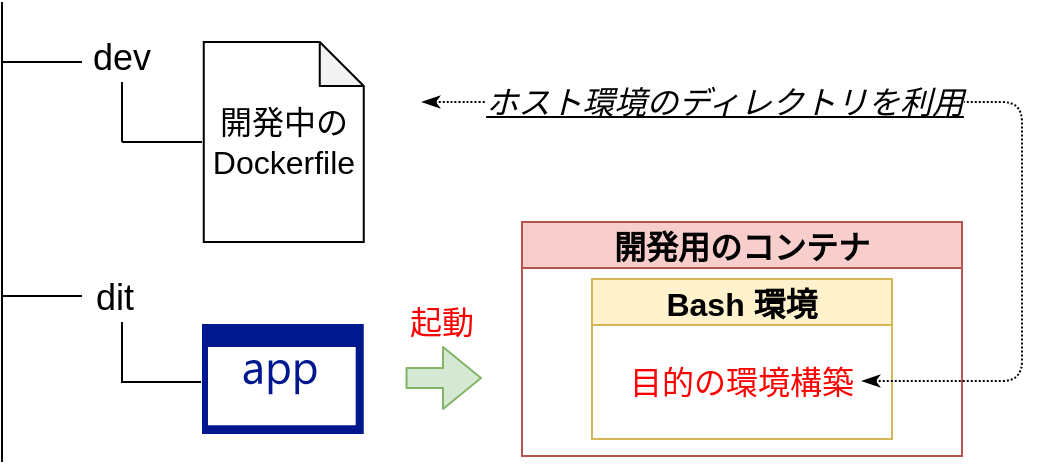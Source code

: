 <mxfile>
    <diagram id="PAKm86orNQraGQCCFK2e" name="ページ1">
        <mxGraphModel dx="522" dy="569" grid="1" gridSize="10" guides="1" tooltips="1" connect="1" arrows="1" fold="1" page="1" pageScale="1" pageWidth="583" pageHeight="413" math="0" shadow="0">
            <root>
                <mxCell id="0"/>
                <mxCell id="1" parent="0"/>
                <mxCell id="2" value="" style="endArrow=none;html=1;" parent="1" edge="1">
                    <mxGeometry width="50" height="50" relative="1" as="geometry">
                        <mxPoint x="10" y="240" as="sourcePoint"/>
                        <mxPoint x="10" y="10" as="targetPoint"/>
                    </mxGeometry>
                </mxCell>
                <mxCell id="3" value="" style="endArrow=none;html=1;" parent="1" edge="1">
                    <mxGeometry width="50" height="50" relative="1" as="geometry">
                        <mxPoint x="10" y="40" as="sourcePoint"/>
                        <mxPoint x="50" y="40" as="targetPoint"/>
                    </mxGeometry>
                </mxCell>
                <mxCell id="4" value="" style="endArrow=none;html=1;" parent="1" edge="1">
                    <mxGeometry width="50" height="50" relative="1" as="geometry">
                        <mxPoint x="10" y="157" as="sourcePoint"/>
                        <mxPoint x="50" y="157" as="targetPoint"/>
                    </mxGeometry>
                </mxCell>
                <mxCell id="7" value="&lt;div style=&quot;text-align: left;&quot;&gt;&lt;span style=&quot;font-size: 18px; background-color: initial;&quot;&gt;dev&lt;/span&gt;&lt;/div&gt;" style="text;html=1;strokeColor=none;fillColor=none;align=center;verticalAlign=middle;whiteSpace=wrap;rounded=0;" parent="1" vertex="1">
                    <mxGeometry x="55" y="30" width="30" height="15" as="geometry"/>
                </mxCell>
                <mxCell id="9" value="" style="endArrow=none;html=1;fontSize=16;" parent="1" edge="1">
                    <mxGeometry width="50" height="50" relative="1" as="geometry">
                        <mxPoint x="70" y="80" as="sourcePoint"/>
                        <mxPoint x="70" y="50" as="targetPoint"/>
                    </mxGeometry>
                </mxCell>
                <mxCell id="12" value="" style="endArrow=none;html=1;" parent="1" edge="1">
                    <mxGeometry width="50" height="50" relative="1" as="geometry">
                        <mxPoint x="70" y="80" as="sourcePoint"/>
                        <mxPoint x="110" y="80" as="targetPoint"/>
                    </mxGeometry>
                </mxCell>
                <mxCell id="21" value="" style="endArrow=none;html=1;fontSize=16;" parent="1" edge="1">
                    <mxGeometry width="50" height="50" relative="1" as="geometry">
                        <mxPoint x="70" y="200" as="sourcePoint"/>
                        <mxPoint x="70" y="170" as="targetPoint"/>
                    </mxGeometry>
                </mxCell>
                <mxCell id="22" value="" style="endArrow=none;html=1;" parent="1" edge="1">
                    <mxGeometry width="50" height="50" relative="1" as="geometry">
                        <mxPoint x="69.5" y="200" as="sourcePoint"/>
                        <mxPoint x="109.5" y="200" as="targetPoint"/>
                    </mxGeometry>
                </mxCell>
                <mxCell id="26" value="" style="sketch=0;aspect=fixed;pointerEvents=1;shadow=0;dashed=0;html=1;strokeColor=none;labelPosition=center;verticalLabelPosition=bottom;verticalAlign=top;align=center;fillColor=#00188D;shape=mxgraph.mscae.enterprise.application;fontSize=16;" parent="1" vertex="1">
                    <mxGeometry x="110" y="171" width="80.88" height="55" as="geometry"/>
                </mxCell>
                <mxCell id="29" value="開発用のコンテナ" style="swimlane;strokeColor=#b85450;fontSize=16;fillColor=#f8cecc;" parent="1" vertex="1">
                    <mxGeometry x="270" y="120" width="220" height="117" as="geometry"/>
                </mxCell>
                <mxCell id="30" value="Bash 環境" style="swimlane;strokeColor=#d6b656;fontSize=16;fillColor=#fff2cc;" parent="29" vertex="1">
                    <mxGeometry x="35" y="28.5" width="150" height="80" as="geometry"/>
                </mxCell>
                <mxCell id="37" value="目的の環境構築" style="text;html=1;strokeColor=none;fillColor=none;align=center;verticalAlign=middle;whiteSpace=wrap;rounded=0;fontSize=16;fontColor=#FF0000;" parent="30" vertex="1">
                    <mxGeometry x="15" y="36" width="120" height="30" as="geometry"/>
                </mxCell>
                <mxCell id="34" value="" style="shape=flexArrow;endArrow=classic;html=1;fontSize=16;fillColor=#d5e8d4;strokeColor=#82b366;" parent="1" edge="1">
                    <mxGeometry width="50" height="50" relative="1" as="geometry">
                        <mxPoint x="211.76" y="198" as="sourcePoint"/>
                        <mxPoint x="250" y="198" as="targetPoint"/>
                    </mxGeometry>
                </mxCell>
                <mxCell id="35" value="&lt;font color=&quot;#ff0000&quot;&gt;起動&lt;/font&gt;" style="text;html=1;strokeColor=none;fillColor=none;align=center;verticalAlign=middle;whiteSpace=wrap;rounded=0;fontSize=16;" parent="1" vertex="1">
                    <mxGeometry x="210" y="160" width="40" height="20" as="geometry"/>
                </mxCell>
                <mxCell id="55" style="edgeStyle=orthogonalEdgeStyle;html=1;dashed=1;dashPattern=1 1;fontSize=14;startArrow=classicThin;startFill=1;endArrow=classicThin;endFill=1;" parent="1" source="37" edge="1">
                    <mxGeometry relative="1" as="geometry">
                        <mxPoint x="220" y="60" as="targetPoint"/>
                        <Array as="points">
                            <mxPoint x="520" y="200"/>
                            <mxPoint x="520" y="60"/>
                            <mxPoint x="240" y="60"/>
                        </Array>
                    </mxGeometry>
                </mxCell>
                <mxCell id="56" value="&lt;font style=&quot;&quot;&gt;&lt;font size=&quot;1&quot; style=&quot;&quot;&gt;&lt;i style=&quot;&quot;&gt;&lt;u style=&quot;font-size: 16px;&quot;&gt;ホスト環境のディレクトリを利用&lt;/u&gt;&lt;/i&gt;&lt;/font&gt;&lt;br&gt;&lt;/font&gt;" style="edgeLabel;html=1;align=center;verticalAlign=middle;resizable=0;points=[];fontSize=14;" parent="55" vertex="1" connectable="0">
                    <mxGeometry x="0.609" relative="1" as="geometry">
                        <mxPoint x="49" as="offset"/>
                    </mxGeometry>
                </mxCell>
                <mxCell id="59" value="&lt;div style=&quot;&quot;&gt;&lt;span style=&quot;font-size: 18px; background-color: initial;&quot;&gt;dit&lt;/span&gt;&lt;/div&gt;" style="text;html=1;strokeColor=none;fillColor=none;align=left;verticalAlign=middle;whiteSpace=wrap;rounded=0;" parent="1" vertex="1">
                    <mxGeometry x="55" y="150" width="25" height="15" as="geometry"/>
                </mxCell>
                <mxCell id="60" value="&lt;font style=&quot;font-size: 16px;&quot;&gt;開発中の&lt;br&gt;Dockerfile&lt;/font&gt;" style="shape=note;whiteSpace=wrap;html=1;backgroundOutline=1;darkOpacity=0.05;size=22;" parent="1" vertex="1">
                    <mxGeometry x="110.88" y="30" width="80" height="100" as="geometry"/>
                </mxCell>
            </root>
        </mxGraphModel>
    </diagram>
</mxfile>